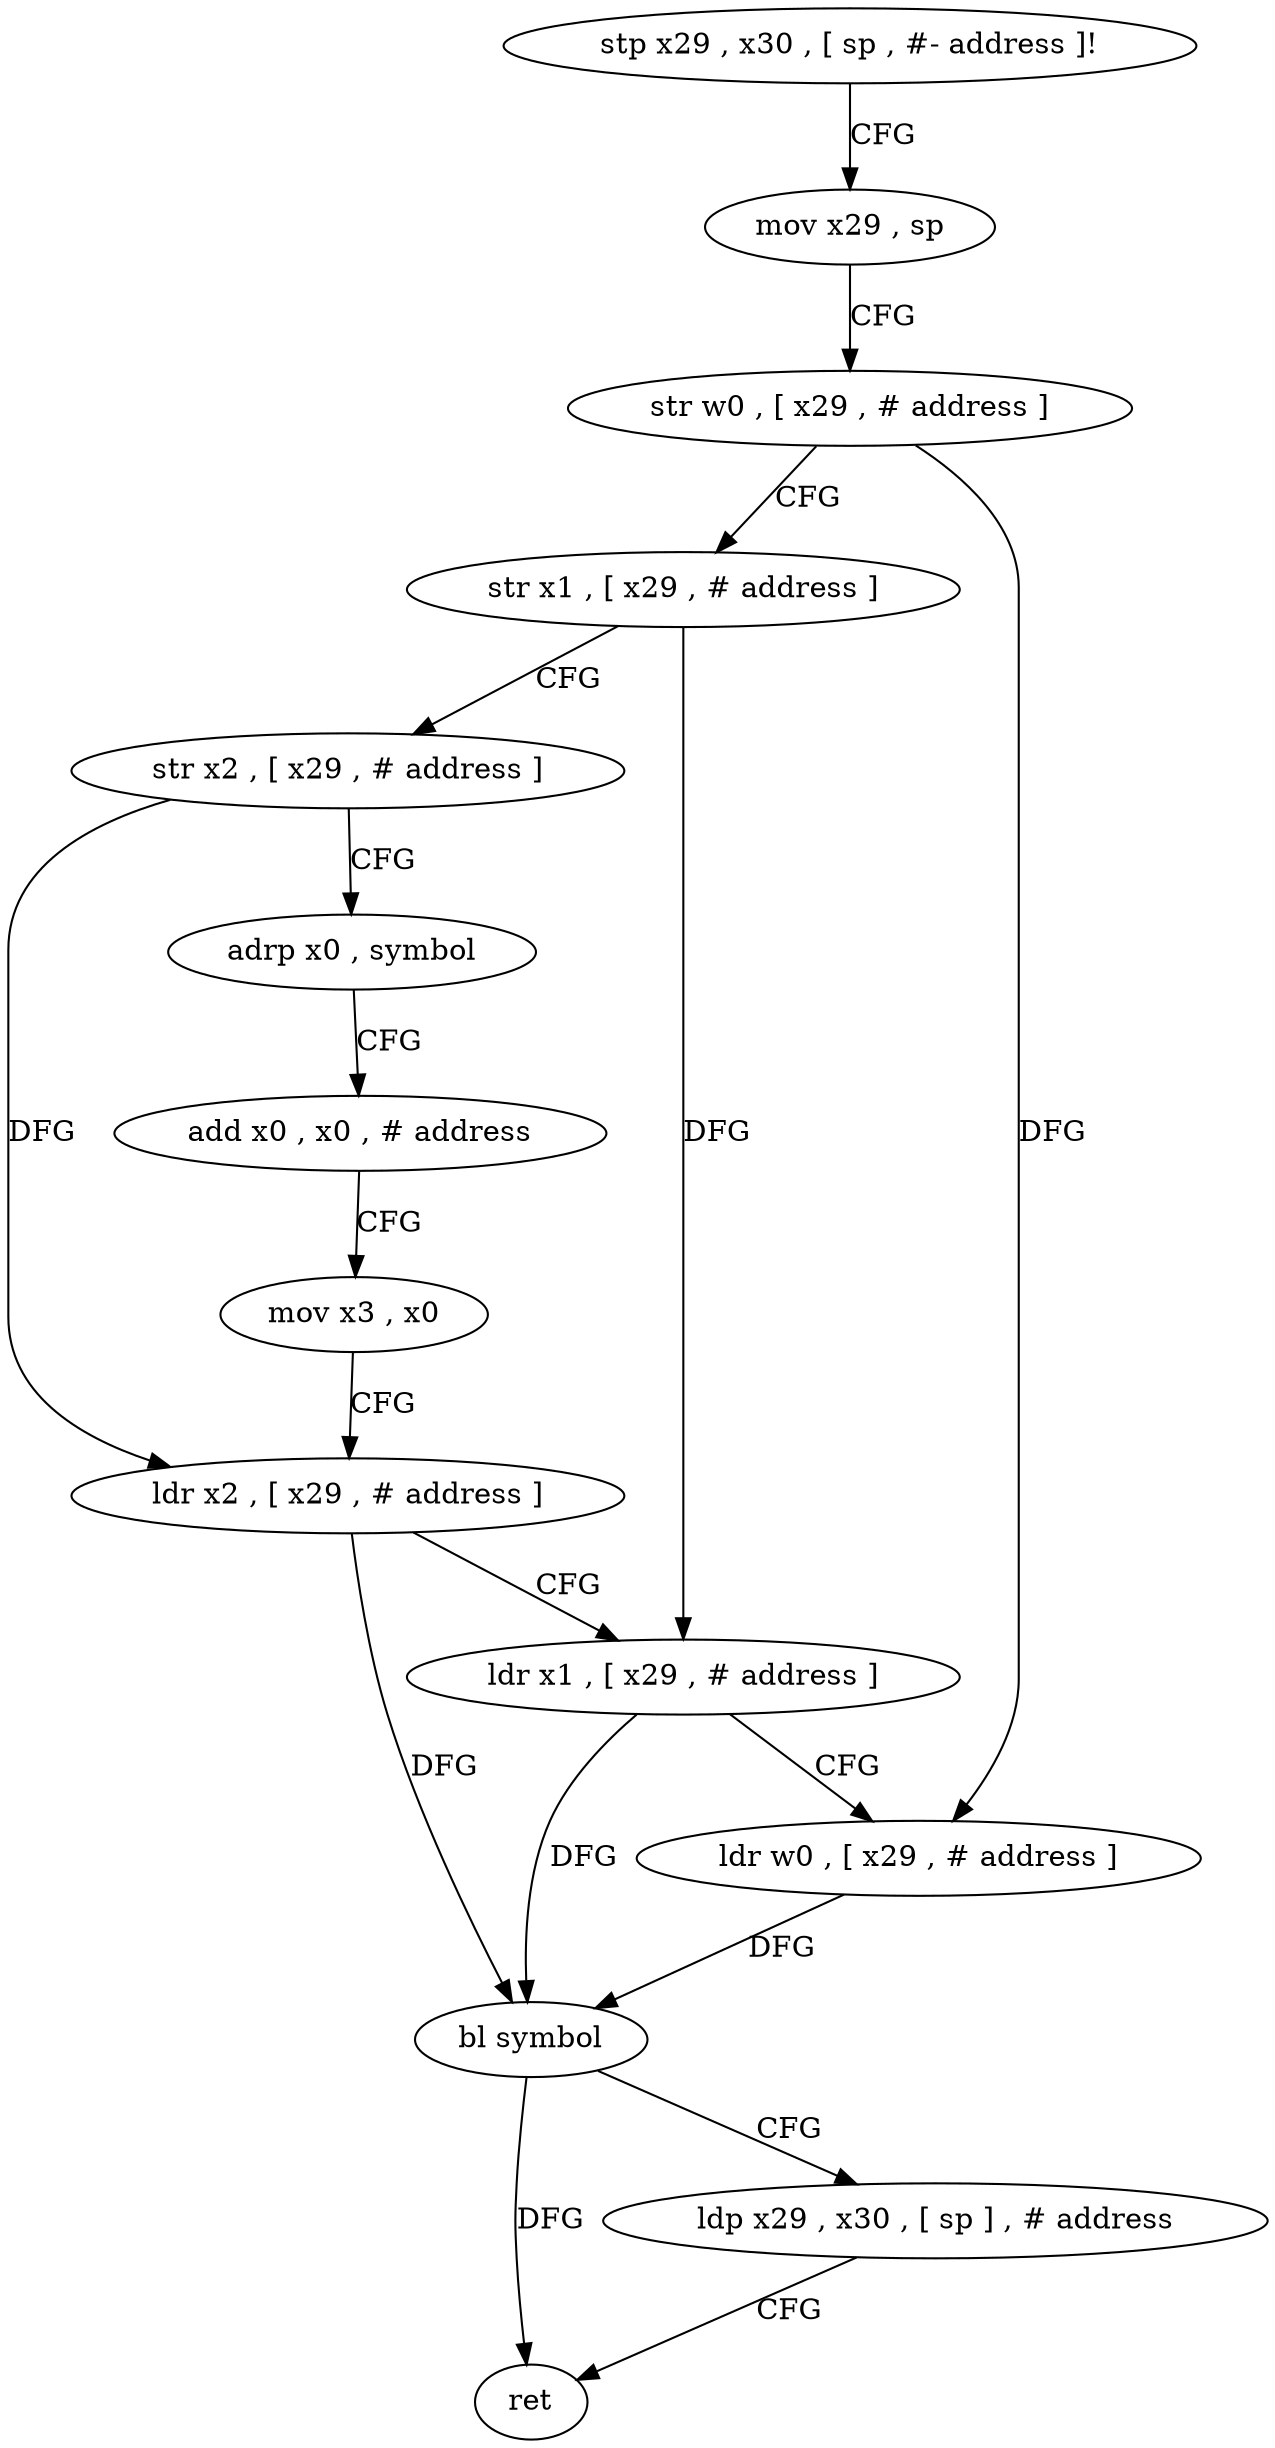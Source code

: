 digraph "func" {
"4382212" [label = "stp x29 , x30 , [ sp , #- address ]!" ]
"4382216" [label = "mov x29 , sp" ]
"4382220" [label = "str w0 , [ x29 , # address ]" ]
"4382224" [label = "str x1 , [ x29 , # address ]" ]
"4382228" [label = "str x2 , [ x29 , # address ]" ]
"4382232" [label = "adrp x0 , symbol" ]
"4382236" [label = "add x0 , x0 , # address" ]
"4382240" [label = "mov x3 , x0" ]
"4382244" [label = "ldr x2 , [ x29 , # address ]" ]
"4382248" [label = "ldr x1 , [ x29 , # address ]" ]
"4382252" [label = "ldr w0 , [ x29 , # address ]" ]
"4382256" [label = "bl symbol" ]
"4382260" [label = "ldp x29 , x30 , [ sp ] , # address" ]
"4382264" [label = "ret" ]
"4382212" -> "4382216" [ label = "CFG" ]
"4382216" -> "4382220" [ label = "CFG" ]
"4382220" -> "4382224" [ label = "CFG" ]
"4382220" -> "4382252" [ label = "DFG" ]
"4382224" -> "4382228" [ label = "CFG" ]
"4382224" -> "4382248" [ label = "DFG" ]
"4382228" -> "4382232" [ label = "CFG" ]
"4382228" -> "4382244" [ label = "DFG" ]
"4382232" -> "4382236" [ label = "CFG" ]
"4382236" -> "4382240" [ label = "CFG" ]
"4382240" -> "4382244" [ label = "CFG" ]
"4382244" -> "4382248" [ label = "CFG" ]
"4382244" -> "4382256" [ label = "DFG" ]
"4382248" -> "4382252" [ label = "CFG" ]
"4382248" -> "4382256" [ label = "DFG" ]
"4382252" -> "4382256" [ label = "DFG" ]
"4382256" -> "4382260" [ label = "CFG" ]
"4382256" -> "4382264" [ label = "DFG" ]
"4382260" -> "4382264" [ label = "CFG" ]
}
